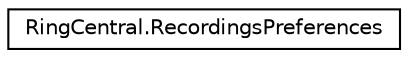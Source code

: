digraph "Graphical Class Hierarchy"
{
 // LATEX_PDF_SIZE
  edge [fontname="Helvetica",fontsize="10",labelfontname="Helvetica",labelfontsize="10"];
  node [fontname="Helvetica",fontsize="10",shape=record];
  rankdir="LR";
  Node0 [label="RingCentral.RecordingsPreferences",height=0.2,width=0.4,color="black", fillcolor="white", style="filled",URL="$classRingCentral_1_1RecordingsPreferences.html",tooltip="Recordings preferences"];
}
